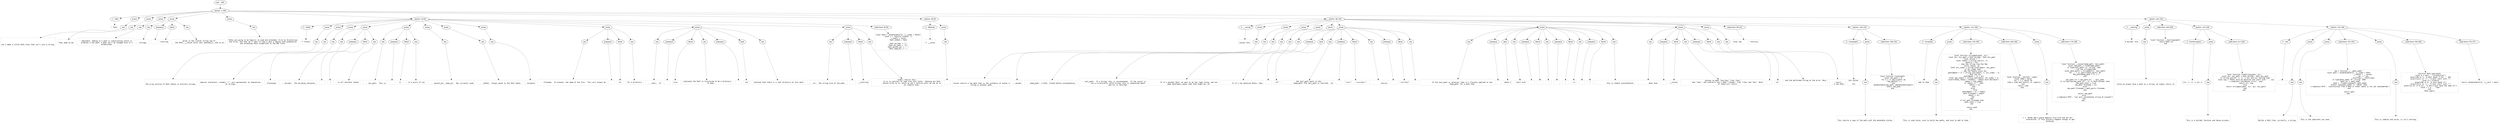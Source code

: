 digraph lpegNode {

node [fontname=Helvetica]
edge [style=dashed]

doc_0 [label="doc - 294"]


doc_0 -> { section_1}
{rank=same; section_1}

section_1 [label="section: 1-200"]


// END RANK doc_0

section_1 -> { header_2 prose_3 prose_4 prose_5 prose_6 prose_7 section_8 section_9 section_10 section_11}
{rank=same; header_2 prose_3 prose_4 prose_5 prose_6 prose_7 section_8 section_9 section_10 section_11}

header_2 [label="1 : Path"]

prose_3 [label="prose"]

prose_4 [label="prose"]

prose_5 [label="prose"]

prose_6 [label="prose"]

prose_7 [label="prose"]

section_8 [label="section: 20-62"]

section_9 [label="section: 63-65"]

section_10 [label="section: 66-120"]

section_11 [label="section: 201-230"]


// END RANK section_1

header_2 -> leaf_12
leaf_12  [color=Gray,shape=rectangle,fontname=Inconsolata,label="* Path"]
// END RANK header_2

prose_3 -> { raw_13}
{rank=same; raw_13}

raw_13 [label="raw"]


// END RANK prose_3

raw_13 -> leaf_14
leaf_14  [color=Gray,shape=rectangle,fontname=Inconsolata,label="


Let's make a little Path class that isn't just a string.
"]
// END RANK raw_13

prose_4 -> { raw_15}
{rank=same; raw_15}

raw_15 [label="raw"]


// END RANK prose_4

raw_15 -> leaf_16
leaf_16  [color=Gray,shape=rectangle,fontname=Inconsolata,label="
They need to be:
"]
// END RANK raw_15

prose_5 -> { raw_17}
{rank=same; raw_17}

raw_17 [label="raw"]


// END RANK prose_5

raw_17 -> leaf_18
leaf_18  [color=Gray,shape=rectangle,fontname=Inconsolata,label="
-  Immutable. Adding to a path or substituting within it
   produces a new path; a path can't be changed once it's
   established.
"]
// END RANK raw_17

prose_6 -> { raw_19 prespace_20 literal_21 raw_22}
{rank=same; raw_19 prespace_20 literal_21 raw_22}

raw_19 [label="raw"]

prespace_20 [label="prespace"]

literal_21 [label="literal"]

raw_22 [label="raw"]


// END RANK prose_6

raw_19 -> leaf_23
leaf_23  [color=Gray,shape=rectangle,fontname=Inconsolata,label="
-  Stringy. "]
// END RANK raw_19

prespace_20 -> leaf_24
leaf_24  [color=Gray,shape=rectangle,fontname=Inconsolata,label=" "]
// END RANK prespace_20

literal_21 -> leaf_25
leaf_25  [color=Gray,shape=rectangle,fontname=Inconsolata,label="tostring"]
// END RANK literal_21

raw_22 -> leaf_26
leaf_26  [color=Gray,shape=rectangle,fontname=Inconsolata,label=" gives us the literal string rep of
   the Path, __concat works (but immutably), and so on.
"]
// END RANK raw_22

prose_7 -> { raw_27}
{rank=same; raw_27}

raw_27 [label="raw"]


// END RANK prose_7

raw_27 -> leaf_28
leaf_28  [color=Gray,shape=rectangle,fontname=Inconsolata,label="
Paths are going to be heavily re-used and extended, first by Directories
and Files, and then we'll want to take a pass a making them grammatical
and extending their properties to the URI class.

"]
// END RANK raw_27

section_8 -> { header_29 prose_30 prose_31 prose_32 prose_33 prose_34 prose_35 prose_36 prose_37 prose_38 prose_39 prose_40 codeblock_41}
{rank=same; header_29 prose_30 prose_31 prose_32 prose_33 prose_34 prose_35 prose_36 prose_37 prose_38 prose_39 prose_40 codeblock_41}

header_29 [label="2 : Fields"]

prose_30 [label="prose"]

prose_31 [label="prose"]

prose_32 [label="prose"]

prose_33 [label="prose"]

prose_34 [label="prose"]

prose_35 [label="prose"]

prose_36 [label="prose"]

prose_37 [label="prose"]

prose_38 [label="prose"]

prose_39 [label="prose"]

prose_40 [label="prose"]

codeblock_41 [label="code block 50-60"]


// END RANK section_8

header_29 -> leaf_42
leaf_42  [color=Gray,shape=rectangle,fontname=Inconsolata,label="** Fields"]
// END RANK header_29

prose_30 -> { raw_43}
{rank=same; raw_43}

raw_43 [label="raw"]


// END RANK prose_30

raw_43 -> leaf_44
leaf_44  [color=Gray,shape=rectangle,fontname=Inconsolata,label="

The array portion of Path tables is entirely strings.
"]
// END RANK raw_43

prose_31 -> { raw_45}
{rank=same; raw_45}

raw_45 [label="raw"]


// END RANK prose_31

raw_45 -> leaf_46
leaf_46  [color=Gray,shape=rectangle,fontname=Inconsolata,label="
Special characters, notably \"/\", are represented, by themselves,
as strings.
"]
// END RANK raw_45

prose_32 -> { raw_47}
{rank=same; raw_47}

raw_47 [label="raw"]


// END RANK prose_32

raw_47 -> leaf_48
leaf_48  [color=Gray,shape=rectangle,fontname=Inconsolata,label="
- Prototype
"]
// END RANK raw_47

prose_33 -> { raw_49 prespace_50 literal_51 raw_52}
{rank=same; raw_49 prespace_50 literal_51 raw_52}

raw_49 [label="raw"]

prespace_50 [label="prespace"]

literal_51 [label="literal"]

raw_52 [label="raw"]


// END RANK prose_33

raw_49 -> leaf_53
leaf_53  [color=Gray,shape=rectangle,fontname=Inconsolata,label="
  -  divider:  The dividing character,"]
// END RANK raw_49

prespace_50 -> leaf_54
leaf_54  [color=Gray,shape=rectangle,fontname=Inconsolata,label=" "]
// END RANK prespace_50

literal_51 -> leaf_55
leaf_55  [color=Gray,shape=rectangle,fontname=Inconsolata,label="/"]
// END RANK literal_51

raw_52 -> leaf_56
leaf_56  [color=Gray,shape=rectangle,fontname=Inconsolata,label=" in all sensible realms.
"]
// END RANK raw_52

prose_34 -> { raw_57 prespace_58 literal_59 raw_60}
{rank=same; raw_57 prespace_58 literal_59 raw_60}

raw_57 [label="raw"]

prespace_58 [label="prespace"]

literal_59 [label="literal"]

raw_60 [label="raw"]


// END RANK prose_34

raw_57 -> leaf_61
leaf_61  [color=Gray,shape=rectangle,fontname=Inconsolata,label="
  -  div_patt:  This is"]
// END RANK raw_57

prespace_58 -> leaf_62
leaf_62  [color=Gray,shape=rectangle,fontname=Inconsolata,label=" "]
// END RANK prespace_58

literal_59 -> leaf_63
leaf_63  [color=Gray,shape=rectangle,fontname=Inconsolata,label="%/"]
// END RANK literal_59

raw_60 -> leaf_64
leaf_64  [color=Gray,shape=rectangle,fontname=Inconsolata,label=", in a quirk of Lua.
"]
// END RANK raw_60

prose_35 -> { raw_65}
{rank=same; raw_65}

raw_65 [label="raw"]


// END RANK prose_35

raw_65 -> leaf_66
leaf_66  [color=Gray,shape=rectangle,fontname=Inconsolata,label="
  -  parent_dir, same_dir:  Not currently used.
"]
// END RANK raw_65

prose_36 -> { raw_67}
{rank=same; raw_67}

raw_67 [label="raw"]


// END RANK prose_36

raw_67 -> leaf_68
leaf_68  [color=Gray,shape=rectangle,fontname=Inconsolata,label="
  -  isPath:  Always equal to the Path table.
"]
// END RANK raw_67

prose_37 -> { raw_69}
{rank=same; raw_69}

raw_69 [label="raw"]


// END RANK prose_37

raw_69 -> leaf_70
leaf_70  [color=Gray,shape=rectangle,fontname=Inconsolata,label="
- Instance
"]
// END RANK raw_69

prose_38 -> { raw_71 prespace_72 literal_73 raw_74}
{rank=same; raw_71 prespace_72 literal_73 raw_74}

raw_71 [label="raw"]

prespace_72 [label="prespace"]

literal_73 [label="literal"]

raw_74 [label="raw"]


// END RANK prose_38

raw_71 -> leaf_75
leaf_75  [color=Gray,shape=rectangle,fontname=Inconsolata,label="
  -  filename:  If present, the name of the file.  This will always be
               "]
// END RANK raw_71

prespace_72 -> leaf_76
leaf_76  [color=Gray,shape=rectangle,fontname=Inconsolata,label=" "]
// END RANK prespace_72

literal_73 -> leaf_77
leaf_77  [color=Gray,shape=rectangle,fontname=Inconsolata,label="nil"]
// END RANK literal_73

raw_74 -> leaf_78
leaf_78  [color=Gray,shape=rectangle,fontname=Inconsolata,label=" for a directory.
"]
// END RANK raw_74

prose_39 -> { raw_79 prespace_80 literal_81 raw_82 prespace_83 bold_84 raw_85}
{rank=same; raw_79 prespace_80 literal_81 raw_82 prespace_83 bold_84 raw_85}

raw_79 [label="raw"]

prespace_80 [label="prespace"]

literal_81 [label="literal"]

raw_82 [label="raw"]

prespace_83 [label="prespace"]

bold_84 [label="bold"]

raw_85 [label="raw"]


// END RANK prose_39

raw_79 -> leaf_86
leaf_86  [color=Gray,shape=rectangle,fontname=Inconsolata,label="
  -  isDir:  If"]
// END RANK raw_79

prespace_80 -> leaf_87
leaf_87  [color=Gray,shape=rectangle,fontname=Inconsolata,label=" "]
// END RANK prespace_80

literal_81 -> leaf_88
leaf_88  [color=Gray,shape=rectangle,fontname=Inconsolata,label="true"]
// END RANK literal_81

raw_82 -> leaf_89
leaf_89  [color=Gray,shape=rectangle,fontname=Inconsolata,label=", indicates the Path is structured to be a directory.
        It does"]
// END RANK raw_82

prespace_83 -> leaf_90
leaf_90  [color=Gray,shape=rectangle,fontname=Inconsolata,label=" "]
// END RANK prespace_83

bold_84 -> leaf_91
leaf_91  [color=Gray,shape=rectangle,fontname=Inconsolata,label="not"]
// END RANK bold_84

raw_85 -> leaf_92
leaf_92  [color=Gray,shape=rectangle,fontname=Inconsolata,label=" indicate that there is a real directory at this path.
"]
// END RANK raw_85

prose_40 -> { raw_93 prespace_94 literal_95 raw_96}
{rank=same; raw_93 prespace_94 literal_95 raw_96}

raw_93 [label="raw"]

prespace_94 [label="prespace"]

literal_95 [label="literal"]

raw_96 [label="raw"]


// END RANK prose_40

raw_93 -> leaf_97
leaf_97  [color=Gray,shape=rectangle,fontname=Inconsolata,label="
  -  str:  The string form of the path. "]
// END RANK raw_93

prespace_94 -> leaf_98
leaf_98  [color=Gray,shape=rectangle,fontname=Inconsolata,label=" "]
// END RANK prespace_94

literal_95 -> leaf_99
leaf_99  [color=Gray,shape=rectangle,fontname=Inconsolata,label="__tostring"]
// END RANK literal_95

raw_96 -> leaf_100
leaf_100  [color=Gray,shape=rectangle,fontname=Inconsolata,label=" simply returns this,
           it is in-contract to read from this field.  Nothing but Path
           should write to it, which we won't enforce until we can do so
           at compile time.
"]
// END RANK raw_96

codeblock_41 -> leaf_101
leaf_101  [color=Gray,shape=rectangle,fontname=Inconsolata,label="local Path = setmetatable({}, {__index = Path})
local s = require \"status\" ()
s.angry = false
Path.isPath = Path

Path.divider = \"/\"
Path.div_patt = \"%/\"
Path.parent_dir = \"..\"
Path.same_dir = \".\""]
// END RANK codeblock_41

section_9 -> { header_102 prose_103}
{rank=same; header_102 prose_103}

header_102 [label="2 : Methods"]

prose_103 [label="prose"]


// END RANK section_9

header_102 -> leaf_104
leaf_104  [color=Gray,shape=rectangle,fontname=Inconsolata,label="
** __conca"]
// END RANK header_102

prose_103 -> { raw_105}
{rank=same; raw_105}

raw_105 [label="raw"]


// END RANK prose_103

raw_105 -> leaf_106
leaf_106  [color=Gray,shape=rectangle,fontname=Inconsolata,label="

"]
// END RANK raw_105

section_10 -> { header_107 prose_108 prose_109 prose_110 prose_111 prose_112 prose_113 prose_114 prose_115 prose_116 codeblock_117 section_118 section_119}
{rank=same; header_107 prose_108 prose_109 prose_110 prose_111 prose_112 prose_113 prose_114 prose_115 prose_116 codeblock_117 section_118 section_119}

header_107 [label="2 : __concat"]

prose_108 [label="prose"]

prose_109 [label="prose"]

prose_110 [label="prose"]

prose_111 [label="prose"]

prose_112 [label="prose"]

prose_113 [label="prose"]

prose_114 [label="prose"]

prose_115 [label="prose"]

prose_116 [label="prose"]

codeblock_117 [label="code block 99-101"]

section_118 [label="section: 104-120"]

section_119 [label="section: 121-200"]


// END RANK section_10

header_107 -> leaf_120
leaf_120  [color=Gray,shape=rectangle,fontname=Inconsolata,label="
Concat retu"]
// END RANK header_107

prose_108 -> { raw_121}
{rank=same; raw_121}

raw_121 [label="raw"]


// END RANK prose_108

raw_121 -> leaf_122
leaf_122  [color=Gray,shape=rectangle,fontname=Inconsolata,label="

Concat returns a new path that is the synthesis of either a
string or another path.
"]
// END RANK raw_121

prose_109 -> { raw_123}
{rank=same; raw_123}

raw_123 [label="raw"]


// END RANK prose_109

raw_123 -> leaf_124
leaf_124  [color=Gray,shape=rectangle,fontname=Inconsolata,label="
- params
"]
// END RANK raw_123

prose_110 -> { raw_125}
{rank=same; raw_125}

raw_125 [label="raw"]


// END RANK prose_110

raw_125 -> leaf_126
leaf_126  [color=Gray,shape=rectangle,fontname=Inconsolata,label="
  -  head_path:  A Path. Cloned before concatenation.
"]
// END RANK raw_125

prose_111 -> { raw_127}
{rank=same; raw_127}

raw_127 [label="raw"]


// END RANK prose_111

raw_127 -> leaf_128
leaf_128  [color=Gray,shape=rectangle,fontname=Inconsolata,label="
  -  tail_path:  If a String, this is concatenated.  If the result is
           not a structurally valid string, this is complained about
           and nil is returned.
"]
// END RANK raw_127

prose_112 -> { raw_129}
{rank=same; raw_129}

raw_129 [label="raw"]


// END RANK prose_112

raw_129 -> leaf_130
leaf_130  [color=Gray,shape=rectangle,fontname=Inconsolata,label="
           If it's another Path, we want to do the right thing, and not
           make developers guess what that might be, so:
"]
// END RANK raw_129

prose_113 -> { raw_131 prespace_132 bold_133 raw_134 prespace_135 literal_136 raw_137 prespace_138 literal_139 raw_140}
{rank=same; raw_131 prespace_132 bold_133 raw_134 prespace_135 literal_136 raw_137 prespace_138 literal_139 raw_140}

raw_131 [label="raw"]

prespace_132 [label="prespace"]

bold_133 [label="bold"]

raw_134 [label="raw"]

prespace_135 [label="prespace"]

literal_136 [label="literal"]

raw_137 [label="raw"]

prespace_138 [label="prespace"]

literal_139 [label="literal"]

raw_140 [label="raw"]


// END RANK prose_113

raw_131 -> leaf_141
leaf_141  [color=Gray,shape=rectangle,fontname=Inconsolata,label="
           If it's two absolute Paths, then"]
// END RANK raw_131

prespace_132 -> leaf_142
leaf_142  [color=Gray,shape=rectangle,fontname=Inconsolata,label=" "]
// END RANK prespace_132

bold_133 -> leaf_143
leaf_143  [color=Gray,shape=rectangle,fontname=Inconsolata,label="iff"]
// END RANK bold_133

raw_134 -> leaf_144
leaf_144  [color=Gray,shape=rectangle,fontname=Inconsolata,label=" the tail_path nests in the
           head_path, the tail_path is returned.  So"]
// END RANK raw_134

prespace_135 -> leaf_145
leaf_145  [color=Gray,shape=rectangle,fontname=Inconsolata,label=" "]
// END RANK prespace_135

literal_136 -> leaf_146
leaf_146  [color=Gray,shape=rectangle,fontname=Inconsolata,label="\"/usr/\" .. \"/usr/bin/\""]
// END RANK literal_136

raw_137 -> leaf_147
leaf_147  [color=Gray,shape=rectangle,fontname=Inconsolata,label="
           returns"]
// END RANK raw_137

prespace_138 -> leaf_148
leaf_148  [color=Gray,shape=rectangle,fontname=Inconsolata,label=" "]
// END RANK prespace_138

literal_139 -> leaf_149
leaf_149  [color=Gray,shape=rectangle,fontname=Inconsolata,label="\"/usr/bin\""]
// END RANK literal_139

raw_140 -> leaf_150
leaf_150  [color=Gray,shape=rectangle,fontname=Inconsolata,label=".
"]
// END RANK raw_140

prose_114 -> { raw_151 prespace_152 italic_153 raw_154 prespace_155 literal_156 raw_157 prespace_158 literal_159 raw_160 prespace_161 literal_162 raw_163}
{rank=same; raw_151 prespace_152 italic_153 raw_154 prespace_155 literal_156 raw_157 prespace_158 literal_159 raw_160 prespace_161 literal_162 raw_163}

raw_151 [label="raw"]

prespace_152 [label="prespace"]

italic_153 [label="italic"]

raw_154 [label="raw"]

prespace_155 [label="prespace"]

literal_156 [label="literal"]

raw_157 [label="raw"]

prespace_158 [label="prespace"]

literal_159 [label="literal"]

raw_160 [label="raw"]

prespace_161 [label="prespace"]

literal_162 [label="literal"]

raw_163 [label="raw"]


// END RANK prose_114

raw_151 -> leaf_164
leaf_164  [color=Gray,shape=rectangle,fontname=Inconsolata,label="
           If the tail_path is relative, then it's flexibly applied to the
           head_path. For a path that"]
// END RANK raw_151

prespace_152 -> leaf_165
leaf_165  [color=Gray,shape=rectangle,fontname=Inconsolata,label=" "]
// END RANK prespace_152

italic_153 -> leaf_166
leaf_166  [color=Gray,shape=rectangle,fontname=Inconsolata,label="doesn't"]
// END RANK italic_153

raw_154 -> leaf_167
leaf_167  [color=Gray,shape=rectangle,fontname=Inconsolata,label=" start with"]
// END RANK raw_154

prespace_155 -> leaf_168
leaf_168  [color=Gray,shape=rectangle,fontname=Inconsolata,label=" "]
// END RANK prespace_155

literal_156 -> leaf_169
leaf_169  [color=Gray,shape=rectangle,fontname=Inconsolata,label="."]
// END RANK literal_156

raw_157 -> leaf_170
leaf_170  [color=Gray,shape=rectangle,fontname=Inconsolata,label=","]
// END RANK raw_157

prespace_158 -> leaf_171
leaf_171  [color=Gray,shape=rectangle,fontname=Inconsolata,label=" "]
// END RANK prespace_158

literal_159 -> leaf_172
leaf_172  [color=Gray,shape=rectangle,fontname=Inconsolata,label=".."]
// END RANK literal_159

raw_160 -> leaf_173
leaf_173  [color=Gray,shape=rectangle,fontname=Inconsolata,label=", or"]
// END RANK raw_160

prespace_161 -> leaf_174
leaf_174  [color=Gray,shape=rectangle,fontname=Inconsolata,label=" "]
// END RANK prespace_161

literal_162 -> leaf_175
leaf_175  [color=Gray,shape=rectangle,fontname=Inconsolata,label="*"]
// END RANK literal_162

raw_163 -> leaf_176
leaf_176  [color=Gray,shape=rectangle,fontname=Inconsolata,label=",
           this is simple concatenation.
"]
// END RANK raw_163

prose_115 -> { raw_177 prespace_178 literal_179 raw_180 prespace_181 literal_182 raw_183}
{rank=same; raw_177 prespace_178 literal_179 raw_180 prespace_181 literal_182 raw_183}

raw_177 [label="raw"]

prespace_178 [label="prespace"]

literal_179 [label="literal"]

raw_180 [label="raw"]

prespace_181 [label="prespace"]

literal_182 [label="literal"]

raw_183 [label="raw"]


// END RANK prose_115

raw_177 -> leaf_184
leaf_184  [color=Gray,shape=rectangle,fontname=Inconsolata,label="
           Note that"]
// END RANK raw_177

prespace_178 -> leaf_185
leaf_185  [color=Gray,shape=rectangle,fontname=Inconsolata,label=" "]
// END RANK prespace_178

literal_179 -> leaf_186
leaf_186  [color=Gray,shape=rectangle,fontname=Inconsolata,label="__concat"]
// END RANK literal_179

raw_180 -> leaf_187
leaf_187  [color=Gray,shape=rectangle,fontname=Inconsolata,label=" refuses to make \"foo//bar\" from \"foo/\"
           and \"/bar\", and similarly won't make \"/foobar\" from \"/foo\" and \"bar\". Both
           of these will return"]
// END RANK raw_180

prespace_181 -> leaf_188
leaf_188  [color=Gray,shape=rectangle,fontname=Inconsolata,label=" "]
// END RANK prespace_181

literal_182 -> leaf_189
leaf_189  [color=Gray,shape=rectangle,fontname=Inconsolata,label="nil"]
// END RANK literal_182

raw_183 -> leaf_190
leaf_190  [color=Gray,shape=rectangle,fontname=Inconsolata,label=", and the malformed string as the error. #nyi


"]
// END RANK raw_183

prose_116 -> { raw_191}
{rank=same; raw_191}

raw_191 [label="raw"]


// END RANK prose_116

raw_191 -> leaf_192
leaf_192  [color=Gray,shape=rectangle,fontname=Inconsolata,label="
- return
  - A new Path.
"]
// END RANK raw_191

codeblock_117 -> leaf_193
leaf_193  [color=Gray,shape=rectangle,fontname=Inconsolata,label="local new      -- function"]
// END RANK codeblock_117

section_118 -> { header_194 prose_195 codeblock_196}
{rank=same; header_194 prose_195 codeblock_196}

header_194 [label="3 : clone(path)"]

prose_195 [label="prose"]

codeblock_196 [label="code block 108-118"]


// END RANK section_118

header_194 -> leaf_197
leaf_197  [color=Gray,shape=rectangle,fontname=Inconsolata,label="ble stolen.

#!l"]
// END RANK header_194

prose_195 -> { raw_198}
{rank=same; raw_198}

raw_198 [label="raw"]


// END RANK prose_195

raw_198 -> leaf_199
leaf_199  [color=Gray,shape=rectangle,fontname=Inconsolata,label="

This returns a copy of the path with the metatable stolen.
"]
// END RANK raw_198

codeblock_196 -> leaf_200
leaf_200  [color=Gray,shape=rectangle,fontname=Inconsolata,label="local function clone(path)
  local new_path = {}
  for k,v in pairs(path) do
    new_path[k] = v
  end
  setmetatable(new_path, getmetatable(path))
  return new_path
end
"]
// END RANK codeblock_196

section_119 -> { header_201 prose_202 codeblock_203 codeblock_204 prose_205 codeblock_206}
{rank=same; header_201 prose_202 codeblock_203 codeblock_204 prose_205 codeblock_206}

header_201 [label="3 : stringAwk"]

prose_202 [label="prose"]

codeblock_203 [label="code block 125-158"]

codeblock_204 [label="code block 160-168"]

prose_205 [label="prose"]

codeblock_206 [label="code block 175-198"]


// END RANK section_119

header_201 -> leaf_207
leaf_207  [color=Gray,shape=rectangle,fontname=Inconsolata,label=" add to them."]
// END RANK header_201

prose_202 -> { raw_208}
{rank=same; raw_208}

raw_208 [label="raw"]


// END RANK prose_202

raw_208 -> leaf_209
leaf_209  [color=Gray,shape=rectangle,fontname=Inconsolata,label="

This is used twice, once to build new paths, and once to add to them.
"]
// END RANK raw_208

codeblock_203 -> leaf_210
leaf_210  [color=Gray,shape=rectangle,fontname=Inconsolata,label="local function stringAwk(path, str)
  local div, div_patt = Path.divider, Path.div_patt
  local phrase = \"\"
  local remain = string.sub(str, 2)
  path[1] = div
    -- chew the string like Pac Man
  while remain  do
    local dir_index = string.find(remain, div_patt)
    if dir_index then
      -- add the handle minus div
      path[#path + 1] = string.sub(remain, 1, dir_index - 1)
      -- then the div
      path[#path + 1] = div
      local new_remain = string.sub(remain, dir_index + 1)
      assert(#new_remain < #remain, \"remain must decrease\")
      remain = new_remain
      if remain == \"\" then
        remain = nil
      end
    else
      -- file
      path[#path + 1] = remain
      path.filename = remain
      remain = nil
    end
  end
  if not path.filename then
    path.isDir = true
  end

  return path
end"]
// END RANK codeblock_203

codeblock_204 -> leaf_211
leaf_211  [color=Gray,shape=rectangle,fontname=Inconsolata,label="local function __eq(left, right)
  local isEq = false
  for i = 1, #left do
    isEq = isEq and left[i] == right[i]
  end
  return isEq
end"]
// END RANK codeblock_204

prose_205 -> { raw_212}
{rank=same; raw_212}

raw_212 [label="raw"]


// END RANK prose_205

raw_212 -> leaf_213
leaf_213  [color=Gray,shape=rectangle,fontname=Inconsolata,label="
- [ ]  #todo add a guard against file-file and dir-dir
       interaction, if this actually happens enough to get
       annoying.
"]
// END RANK raw_212

codeblock_206 -> leaf_214
leaf_214  [color=Gray,shape=rectangle,fontname=Inconsolata,label="local function __concat(head_path, tail_path)
  local new_path = clone(head_path)
  if type(tail_path) == 'string' then
    -- use the stringbuilder
    local path_parts = stringAwk({}, tail_path)
    for _, v in ipairs(path_parts) do
      new_path[#new_path + 1] = v
    end

    new_path.str = new_path.str .. tail_path
    if string.sub(new_path.str, -1) == Path.divider then
      new_path.isDir = true
      new_path.filename = nil
    else
      new_path.filename = path_parts.filename
    end

    return new_path
  else
    s:complain(\"NYI\", \"can only concatenate string at present\")
  end
end"]
// END RANK codeblock_206

section_11 -> { header_215 prose_216 codeblock_217 section_218 section_219}
{rank=same; header_215 prose_216 codeblock_217 section_218 section_219}

header_215 [label="2 : __tostring"]

prose_216 [label="prose"]

codeblock_217 [label="code block 205-209"]

section_218 [label="section: 213-230"]

section_219 [label="section: 231-294"]


// END RANK section_11

header_215 -> leaf_220
leaf_220  [color=Gray,shape=rectangle,fontname=Inconsolata,label="a builder func"]
// END RANK header_215

prose_216 -> { raw_221}
{rank=same; raw_221}

raw_221 [label="raw"]


// END RANK prose_216

raw_221 -> leaf_222
leaf_222  [color=Gray,shape=rectangle,fontname=Inconsolata,label="

Since we always have a path as a string, we simply return it.
"]
// END RANK raw_221

codeblock_217 -> leaf_223
leaf_223  [color=Gray,shape=rectangle,fontname=Inconsolata,label="local function __tostring(path)
  return path.str
end"]
// END RANK codeblock_217

section_218 -> { header_224 prose_225 codeblock_226}
{rank=same; header_224 prose_225 codeblock_226}

header_224 [label="3 : fromString(str)"]

prose_225 [label="prose"]

codeblock_226 [label="code block 217-228"]


// END RANK section_218

header_224 -> leaf_227
leaf_227  [color=Gray,shape=rectangle,fontname=Inconsolata,label="(str, 1, 1) ~= div a"]
// END RANK header_224

prose_225 -> { raw_228}
{rank=same; raw_228}

raw_228 [label="raw"]


// END RANK prose_225

raw_228 -> leaf_229
leaf_229  [color=Gray,shape=rectangle,fontname=Inconsolata,label="

This is a builder function and hence private.
"]
// END RANK raw_228

codeblock_226 -> leaf_230
leaf_230  [color=Gray,shape=rectangle,fontname=Inconsolata,label="local function fromString(path, str)
  local div, div_patt = Path.divider, Path.div_patt
  if string.sub(str, 1, 1) ~= div and not catting then
    local msg = \"Paths must be absolute and start with \" .. div
    s:complain(\"validation error\", msg)
    return nil, msg
  else
    return stringAwk(path, str, div, div_patt)
  end
end"]
// END RANK codeblock_226

section_219 -> { header_231 prose_232 prose_233 codeblock_234 prose_235 codeblock_236 codeblock_237}
{rank=same; header_231 prose_232 prose_233 codeblock_234 prose_235 codeblock_236 codeblock_237}

header_231 [label="3 : new"]

prose_232 [label="prose"]

prose_233 [label="prose"]

codeblock_234 [label="code block 237-252"]

prose_235 [label="prose"]

codeblock_236 [label="code block 256-268"]

codeblock_237 [label="code block 270-272"]


// END RANK section_219

header_231 -> leaf_238
leaf_238  [color=Gray,shape=rectangle,fontname=Inconsolata,label="        "]
// END RANK header_231

prose_232 -> { raw_239}
{rank=same; raw_239}

raw_239 [label="raw"]


// END RANK prose_232

raw_239 -> leaf_240
leaf_240  [color=Gray,shape=rectangle,fontname=Inconsolata,label="

Builds a Path from, currently, a string.
"]
// END RANK raw_239

prose_233 -> { raw_241}
{rank=same; raw_241}

raw_241 [label="raw"]


// END RANK prose_233

raw_241 -> leaf_242
leaf_242  [color=Gray,shape=rectangle,fontname=Inconsolata,label="
This is the important use case.
"]
// END RANK raw_241

codeblock_234 -> leaf_243
leaf_243  [color=Gray,shape=rectangle,fontname=Inconsolata,label="new = function (_, path_seed)
  local path = setmetatable({}, {__index = Path,
                               __concat = __concat,
                               __eq  = __eq,
                               __tostring = __tostring})
  if type(path_seed) == 'string' then
    path.str = path_seed
    path =  fromString(path, path_seed)
  elseif type(path_seed) == 'table' then
    s:complain(\"NYI\", 'construction from a Path or other table is not yet implemented')
  end

  return path
end"]
// END RANK codeblock_234

prose_235 -> { raw_244}
{rank=same; raw_244}

raw_244 [label="raw"]


// END RANK prose_235

raw_244 -> leaf_245
leaf_245  [color=Gray,shape=rectangle,fontname=Inconsolata,label="
This is complex and worse, it isn't working.
"]
// END RANK raw_244

codeblock_236 -> leaf_246
leaf_246  [color=Gray,shape=rectangle,fontname=Inconsolata,label="function Path.spec(path)
  local a = new(_, \"/core/build/\")
  assert(#a == 5, \"a must equal 5 not\" .. #a)
  assert(a[1] == \"/\", \"a must start with /\")
  local b = clone(a)
  assert(#b == 5, \"b must equal 5\")
  assert(b[1] == \"/\", \"b must start with /\")
  assert(a.str == b.str, \"a and b must have the same str\")
  local c = a .. \"/bar\"
end
Path.spec()"]
// END RANK codeblock_236

codeblock_237 -> leaf_247
leaf_247  [color=Gray,shape=rectangle,fontname=Inconsolata,label="return setmetatable({}, {__call = new})"]
// END RANK codeblock_237


}
